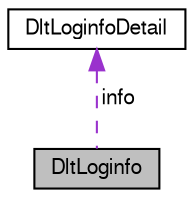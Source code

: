 digraph "DltLoginfo"
{
  edge [fontname="FreeSans",fontsize="10",labelfontname="FreeSans",labelfontsize="10"];
  node [fontname="FreeSans",fontsize="10",shape=record];
  Node1 [label="DltLoginfo",height=0.2,width=0.4,color="black", fillcolor="grey75", style="filled", fontcolor="black"];
  Node2 -> Node1 [dir="back",color="darkorchid3",fontsize="10",style="dashed",label=" info" ,fontname="FreeSans"];
  Node2 [label="DltLoginfoDetail",height=0.2,width=0.4,color="black", fillcolor="white", style="filled",URL="$struct_dlt_loginfo_detail.html"];
}
